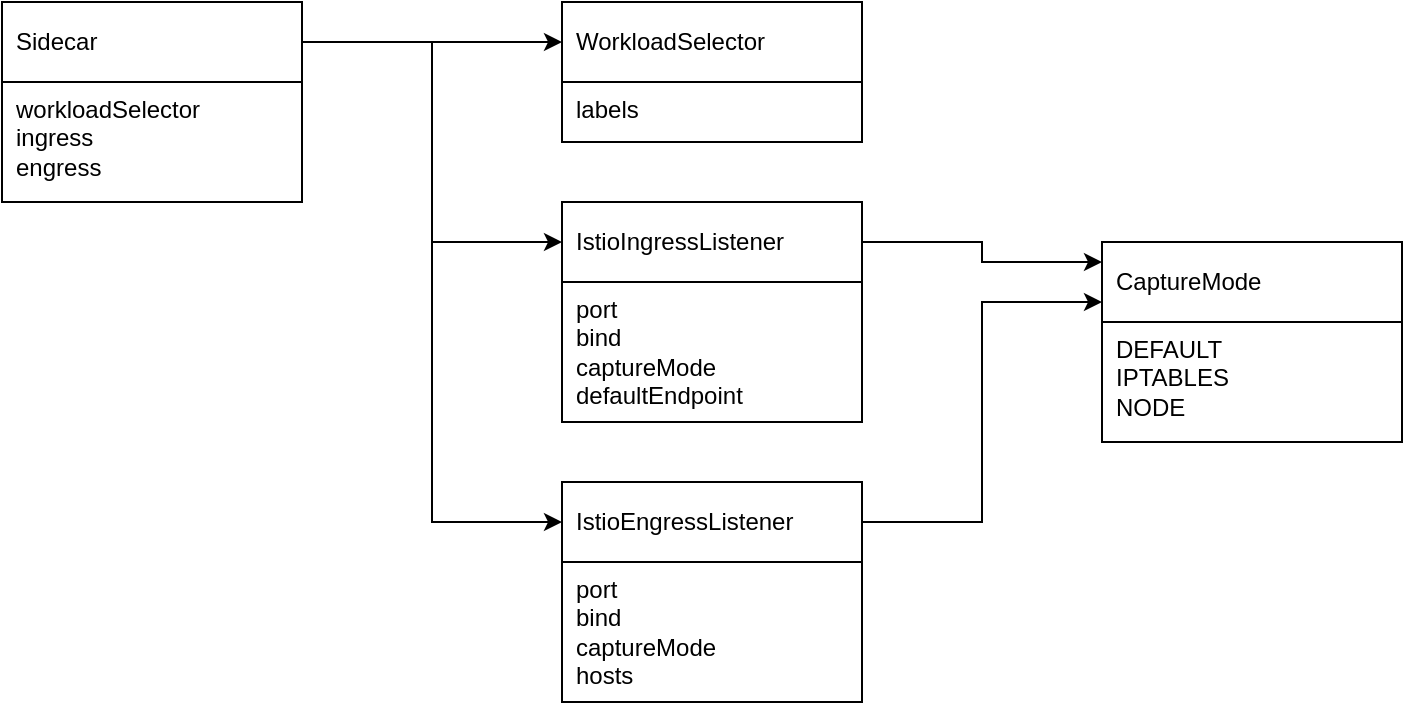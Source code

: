 <mxfile version="12.6.5" type="device"><diagram id="d-gYT9UOEjcfc07XLNDl" name="Page-1"><mxGraphModel dx="1024" dy="592" grid="1" gridSize="10" guides="1" tooltips="1" connect="1" arrows="1" fold="1" page="1" pageScale="1" pageWidth="2339" pageHeight="3300" math="0" shadow="0"><root><mxCell id="0"/><mxCell id="1" parent="0"/><mxCell id="oAAjXKsC4bnDhoG04b-9-1" value="labels" style="rounded=0;whiteSpace=wrap;html=1;spacingTop=40;verticalAlign=top;align=left;spacingLeft=5;" vertex="1" parent="1"><mxGeometry x="860" y="200" width="150" height="70" as="geometry"/></mxCell><mxCell id="oAAjXKsC4bnDhoG04b-9-2" value="WorkloadSelector" style="rounded=0;whiteSpace=wrap;html=1;spacingLeft=5;align=left;" vertex="1" parent="1"><mxGeometry x="860" y="200" width="150" height="40" as="geometry"/></mxCell><mxCell id="oAAjXKsC4bnDhoG04b-9-3" value="workloadSelector&lt;br&gt;ingress&lt;br&gt;engress" style="rounded=0;whiteSpace=wrap;html=1;spacingTop=40;verticalAlign=top;align=left;spacingLeft=5;" vertex="1" parent="1"><mxGeometry x="580" y="200" width="150" height="100" as="geometry"/></mxCell><mxCell id="oAAjXKsC4bnDhoG04b-9-13" style="edgeStyle=orthogonalEdgeStyle;rounded=0;orthogonalLoop=1;jettySize=auto;html=1;entryX=0;entryY=0.5;entryDx=0;entryDy=0;" edge="1" parent="1" source="oAAjXKsC4bnDhoG04b-9-4" target="oAAjXKsC4bnDhoG04b-9-2"><mxGeometry relative="1" as="geometry"/></mxCell><mxCell id="oAAjXKsC4bnDhoG04b-9-14" style="edgeStyle=orthogonalEdgeStyle;rounded=0;orthogonalLoop=1;jettySize=auto;html=1;entryX=0;entryY=0.5;entryDx=0;entryDy=0;" edge="1" parent="1" source="oAAjXKsC4bnDhoG04b-9-4" target="oAAjXKsC4bnDhoG04b-9-6"><mxGeometry relative="1" as="geometry"/></mxCell><mxCell id="oAAjXKsC4bnDhoG04b-9-15" style="edgeStyle=orthogonalEdgeStyle;rounded=0;orthogonalLoop=1;jettySize=auto;html=1;entryX=0;entryY=0.5;entryDx=0;entryDy=0;" edge="1" parent="1" source="oAAjXKsC4bnDhoG04b-9-4" target="oAAjXKsC4bnDhoG04b-9-8"><mxGeometry relative="1" as="geometry"/></mxCell><mxCell id="oAAjXKsC4bnDhoG04b-9-4" value="Sidecar" style="rounded=0;whiteSpace=wrap;html=1;spacingLeft=5;align=left;" vertex="1" parent="1"><mxGeometry x="580" y="200" width="150" height="40" as="geometry"/></mxCell><mxCell id="oAAjXKsC4bnDhoG04b-9-5" value="port&lt;br&gt;bind&lt;br&gt;captureMode&lt;br&gt;defaultEndpoint" style="rounded=0;whiteSpace=wrap;html=1;spacingTop=40;verticalAlign=top;align=left;spacingLeft=5;" vertex="1" parent="1"><mxGeometry x="860" y="300" width="150" height="110" as="geometry"/></mxCell><mxCell id="oAAjXKsC4bnDhoG04b-9-11" style="edgeStyle=orthogonalEdgeStyle;rounded=0;orthogonalLoop=1;jettySize=auto;html=1;entryX=0;entryY=0.25;entryDx=0;entryDy=0;" edge="1" parent="1" source="oAAjXKsC4bnDhoG04b-9-6" target="oAAjXKsC4bnDhoG04b-9-10"><mxGeometry relative="1" as="geometry"/></mxCell><mxCell id="oAAjXKsC4bnDhoG04b-9-6" value="IstioIngressListener" style="rounded=0;whiteSpace=wrap;html=1;spacingLeft=5;align=left;" vertex="1" parent="1"><mxGeometry x="860" y="300" width="150" height="40" as="geometry"/></mxCell><mxCell id="oAAjXKsC4bnDhoG04b-9-7" value="port&lt;br&gt;bind&lt;br&gt;captureMode&lt;br&gt;hosts" style="rounded=0;whiteSpace=wrap;html=1;spacingTop=40;verticalAlign=top;align=left;spacingLeft=5;" vertex="1" parent="1"><mxGeometry x="860" y="440" width="150" height="110" as="geometry"/></mxCell><mxCell id="oAAjXKsC4bnDhoG04b-9-12" style="edgeStyle=orthogonalEdgeStyle;rounded=0;orthogonalLoop=1;jettySize=auto;html=1;entryX=0;entryY=0.75;entryDx=0;entryDy=0;" edge="1" parent="1" source="oAAjXKsC4bnDhoG04b-9-8" target="oAAjXKsC4bnDhoG04b-9-10"><mxGeometry relative="1" as="geometry"/></mxCell><mxCell id="oAAjXKsC4bnDhoG04b-9-8" value="IstioEngressListener" style="rounded=0;whiteSpace=wrap;html=1;spacingLeft=5;align=left;" vertex="1" parent="1"><mxGeometry x="860" y="440" width="150" height="40" as="geometry"/></mxCell><mxCell id="oAAjXKsC4bnDhoG04b-9-9" value="DEFAULT&lt;br&gt;IPTABLES&lt;br&gt;NODE" style="rounded=0;whiteSpace=wrap;html=1;spacingTop=40;verticalAlign=top;align=left;spacingLeft=5;" vertex="1" parent="1"><mxGeometry x="1130" y="320" width="150" height="100" as="geometry"/></mxCell><mxCell id="oAAjXKsC4bnDhoG04b-9-10" value="CaptureMode" style="rounded=0;whiteSpace=wrap;html=1;spacingLeft=5;align=left;" vertex="1" parent="1"><mxGeometry x="1130" y="320" width="150" height="40" as="geometry"/></mxCell></root></mxGraphModel></diagram></mxfile>